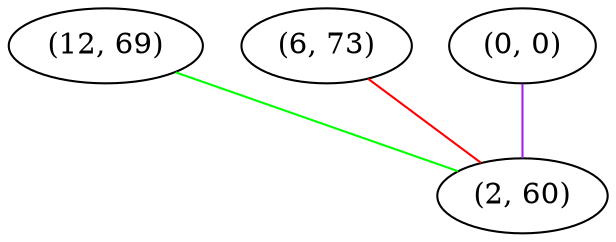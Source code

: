 graph "" {
"(12, 69)";
"(6, 73)";
"(0, 0)";
"(2, 60)";
"(12, 69)" -- "(2, 60)"  [color=green, key=0, weight=2];
"(6, 73)" -- "(2, 60)"  [color=red, key=0, weight=1];
"(0, 0)" -- "(2, 60)"  [color=purple, key=0, weight=4];
}
